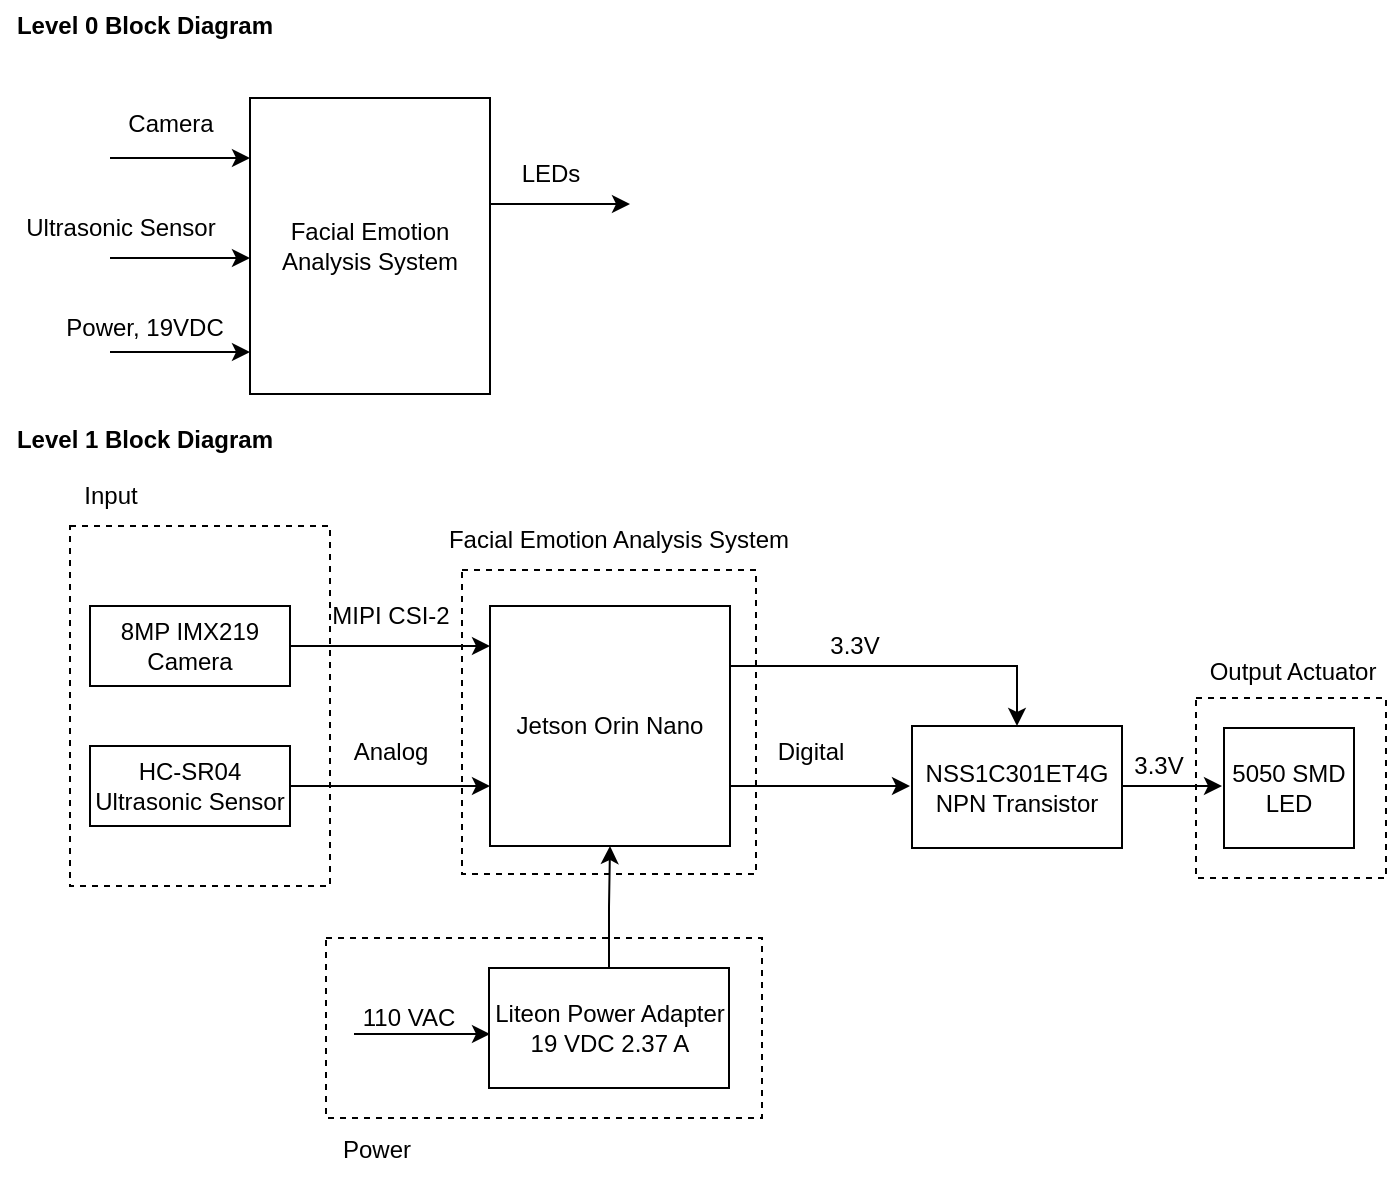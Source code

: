 <mxfile version="24.8.4">
  <diagram name="Page-1" id="p9yXSGwv0Ma8P5RC0_F1">
    <mxGraphModel dx="1434" dy="774" grid="1" gridSize="10" guides="1" tooltips="1" connect="1" arrows="1" fold="1" page="1" pageScale="1" pageWidth="850" pageHeight="1100" math="0" shadow="0">
      <root>
        <mxCell id="0" />
        <mxCell id="1" parent="0" />
        <mxCell id="c96_3Ocna6pA6UWMz_O9-1" value="LEDs" style="text;html=1;align=center;verticalAlign=middle;resizable=0;points=[];autosize=1;strokeColor=none;fillColor=none;" vertex="1" parent="1">
          <mxGeometry x="285" y="103" width="50" height="30" as="geometry" />
        </mxCell>
        <mxCell id="c96_3Ocna6pA6UWMz_O9-2" value="" style="rounded=0;whiteSpace=wrap;html=1;fillColor=none;dashed=1;" vertex="1" parent="1">
          <mxGeometry x="266" y="316" width="147" height="152" as="geometry" />
        </mxCell>
        <mxCell id="c96_3Ocna6pA6UWMz_O9-3" value="" style="rounded=0;whiteSpace=wrap;html=1;dashed=1;fillColor=none;" vertex="1" parent="1">
          <mxGeometry x="70" y="294" width="130" height="180" as="geometry" />
        </mxCell>
        <mxCell id="c96_3Ocna6pA6UWMz_O9-4" value="Facial Emotion Analysis System" style="rounded=0;whiteSpace=wrap;html=1;" vertex="1" parent="1">
          <mxGeometry x="160" y="80" width="120" height="148" as="geometry" />
        </mxCell>
        <mxCell id="c96_3Ocna6pA6UWMz_O9-5" value="" style="endArrow=classic;html=1;rounded=0;" edge="1" parent="1">
          <mxGeometry width="50" height="50" relative="1" as="geometry">
            <mxPoint x="90" y="110" as="sourcePoint" />
            <mxPoint x="160" y="110" as="targetPoint" />
          </mxGeometry>
        </mxCell>
        <mxCell id="c96_3Ocna6pA6UWMz_O9-6" value="" style="endArrow=classic;html=1;rounded=0;" edge="1" parent="1">
          <mxGeometry width="50" height="50" relative="1" as="geometry">
            <mxPoint x="90" y="160" as="sourcePoint" />
            <mxPoint x="160" y="160" as="targetPoint" />
          </mxGeometry>
        </mxCell>
        <mxCell id="c96_3Ocna6pA6UWMz_O9-7" value="" style="endArrow=classic;html=1;rounded=0;" edge="1" parent="1">
          <mxGeometry width="50" height="50" relative="1" as="geometry">
            <mxPoint x="280" y="133" as="sourcePoint" />
            <mxPoint x="350" y="133" as="targetPoint" />
          </mxGeometry>
        </mxCell>
        <mxCell id="c96_3Ocna6pA6UWMz_O9-8" value="Camera" style="text;html=1;align=center;verticalAlign=middle;resizable=0;points=[];autosize=1;strokeColor=none;fillColor=none;" vertex="1" parent="1">
          <mxGeometry x="85" y="78" width="70" height="30" as="geometry" />
        </mxCell>
        <mxCell id="c96_3Ocna6pA6UWMz_O9-9" value="Ultrasonic Sensor" style="text;html=1;align=center;verticalAlign=middle;resizable=0;points=[];autosize=1;strokeColor=none;fillColor=none;" vertex="1" parent="1">
          <mxGeometry x="35" y="130" width="120" height="30" as="geometry" />
        </mxCell>
        <mxCell id="c96_3Ocna6pA6UWMz_O9-10" style="edgeStyle=orthogonalEdgeStyle;rounded=0;orthogonalLoop=1;jettySize=auto;html=1;exitX=1;exitY=0.75;exitDx=0;exitDy=0;entryX=0;entryY=0.25;entryDx=0;entryDy=0;" edge="1" parent="1" source="c96_3Ocna6pA6UWMz_O9-12">
          <mxGeometry relative="1" as="geometry">
            <mxPoint x="490" y="424" as="targetPoint" />
          </mxGeometry>
        </mxCell>
        <mxCell id="c96_3Ocna6pA6UWMz_O9-11" style="edgeStyle=orthogonalEdgeStyle;rounded=0;orthogonalLoop=1;jettySize=auto;html=1;exitX=1;exitY=0.25;exitDx=0;exitDy=0;entryX=0.5;entryY=0;entryDx=0;entryDy=0;" edge="1" parent="1" source="c96_3Ocna6pA6UWMz_O9-12" target="c96_3Ocna6pA6UWMz_O9-28">
          <mxGeometry relative="1" as="geometry" />
        </mxCell>
        <mxCell id="c96_3Ocna6pA6UWMz_O9-12" value="Jetson Orin Nano" style="rounded=0;whiteSpace=wrap;html=1;" vertex="1" parent="1">
          <mxGeometry x="280" y="334" width="120" height="120" as="geometry" />
        </mxCell>
        <mxCell id="c96_3Ocna6pA6UWMz_O9-13" style="edgeStyle=orthogonalEdgeStyle;rounded=0;orthogonalLoop=1;jettySize=auto;html=1;exitX=1;exitY=0.5;exitDx=0;exitDy=0;entryX=0;entryY=0.75;entryDx=0;entryDy=0;" edge="1" parent="1" source="c96_3Ocna6pA6UWMz_O9-14" target="c96_3Ocna6pA6UWMz_O9-12">
          <mxGeometry relative="1" as="geometry" />
        </mxCell>
        <mxCell id="c96_3Ocna6pA6UWMz_O9-14" value="HC-SR04 Ultrasonic Sensor" style="rounded=0;whiteSpace=wrap;html=1;" vertex="1" parent="1">
          <mxGeometry x="80" y="404" width="100" height="40" as="geometry" />
        </mxCell>
        <mxCell id="c96_3Ocna6pA6UWMz_O9-15" value="8MP IMX219 Camera" style="rounded=0;whiteSpace=wrap;html=1;" vertex="1" parent="1">
          <mxGeometry x="80" y="334" width="100" height="40" as="geometry" />
        </mxCell>
        <mxCell id="c96_3Ocna6pA6UWMz_O9-16" style="edgeStyle=orthogonalEdgeStyle;rounded=0;orthogonalLoop=1;jettySize=auto;html=1;exitX=1;exitY=0.5;exitDx=0;exitDy=0;entryX=0;entryY=0.167;entryDx=0;entryDy=0;entryPerimeter=0;" edge="1" parent="1" source="c96_3Ocna6pA6UWMz_O9-15" target="c96_3Ocna6pA6UWMz_O9-12">
          <mxGeometry relative="1" as="geometry" />
        </mxCell>
        <mxCell id="c96_3Ocna6pA6UWMz_O9-17" value="MIPI CSI-2" style="text;html=1;align=center;verticalAlign=middle;resizable=0;points=[];autosize=1;strokeColor=none;fillColor=none;" vertex="1" parent="1">
          <mxGeometry x="190" y="324" width="80" height="30" as="geometry" />
        </mxCell>
        <mxCell id="c96_3Ocna6pA6UWMz_O9-18" value="Analog" style="text;html=1;align=center;verticalAlign=middle;resizable=0;points=[];autosize=1;strokeColor=none;fillColor=none;" vertex="1" parent="1">
          <mxGeometry x="200" y="392" width="60" height="30" as="geometry" />
        </mxCell>
        <mxCell id="c96_3Ocna6pA6UWMz_O9-19" value="Input" style="text;html=1;align=center;verticalAlign=middle;resizable=0;points=[];autosize=1;strokeColor=none;fillColor=none;" vertex="1" parent="1">
          <mxGeometry x="65" y="264" width="50" height="30" as="geometry" />
        </mxCell>
        <mxCell id="c96_3Ocna6pA6UWMz_O9-20" value="Digital" style="text;html=1;align=center;verticalAlign=middle;resizable=0;points=[];autosize=1;strokeColor=none;fillColor=none;" vertex="1" parent="1">
          <mxGeometry x="410" y="392" width="60" height="30" as="geometry" />
        </mxCell>
        <mxCell id="c96_3Ocna6pA6UWMz_O9-21" value="Facial Emotion Analysis System" style="text;html=1;align=center;verticalAlign=middle;resizable=0;points=[];autosize=1;strokeColor=none;fillColor=none;" vertex="1" parent="1">
          <mxGeometry x="251" y="288" width="185" height="26" as="geometry" />
        </mxCell>
        <mxCell id="c96_3Ocna6pA6UWMz_O9-22" value="" style="endArrow=classic;html=1;rounded=0;" edge="1" parent="1">
          <mxGeometry width="50" height="50" relative="1" as="geometry">
            <mxPoint x="90" y="207" as="sourcePoint" />
            <mxPoint x="160" y="207" as="targetPoint" />
          </mxGeometry>
        </mxCell>
        <mxCell id="c96_3Ocna6pA6UWMz_O9-23" value="Power, 19VDC" style="text;html=1;align=center;verticalAlign=middle;resizable=0;points=[];autosize=1;strokeColor=none;fillColor=none;" vertex="1" parent="1">
          <mxGeometry x="58" y="182" width="97" height="26" as="geometry" />
        </mxCell>
        <mxCell id="c96_3Ocna6pA6UWMz_O9-24" style="edgeStyle=orthogonalEdgeStyle;rounded=0;orthogonalLoop=1;jettySize=auto;html=1;exitX=0.5;exitY=0;exitDx=0;exitDy=0;entryX=0.5;entryY=1;entryDx=0;entryDy=0;" edge="1" parent="1" source="c96_3Ocna6pA6UWMz_O9-25" target="c96_3Ocna6pA6UWMz_O9-12">
          <mxGeometry relative="1" as="geometry" />
        </mxCell>
        <mxCell id="c96_3Ocna6pA6UWMz_O9-25" value="Liteon Power Adapter 19 VDC 2.37 A" style="rounded=0;whiteSpace=wrap;html=1;" vertex="1" parent="1">
          <mxGeometry x="279.5" y="515" width="120" height="60" as="geometry" />
        </mxCell>
        <mxCell id="c96_3Ocna6pA6UWMz_O9-26" value="" style="endArrow=classic;html=1;rounded=0;" edge="1" parent="1">
          <mxGeometry width="50" height="50" relative="1" as="geometry">
            <mxPoint x="212" y="548" as="sourcePoint" />
            <mxPoint x="280" y="548" as="targetPoint" />
          </mxGeometry>
        </mxCell>
        <mxCell id="c96_3Ocna6pA6UWMz_O9-27" value="110 VAC" style="text;html=1;align=center;verticalAlign=middle;resizable=0;points=[];autosize=1;strokeColor=none;fillColor=none;" vertex="1" parent="1">
          <mxGeometry x="207" y="527" width="63" height="26" as="geometry" />
        </mxCell>
        <mxCell id="c96_3Ocna6pA6UWMz_O9-28" value="&lt;div&gt;NSS1C301ET4G&lt;/div&gt;&lt;div&gt;NPN Transistor&lt;br&gt;&lt;/div&gt;" style="rounded=0;whiteSpace=wrap;html=1;" vertex="1" parent="1">
          <mxGeometry x="491" y="394" width="105" height="61" as="geometry" />
        </mxCell>
        <mxCell id="c96_3Ocna6pA6UWMz_O9-29" value="" style="endArrow=classic;html=1;rounded=0;" edge="1" parent="1">
          <mxGeometry width="50" height="50" relative="1" as="geometry">
            <mxPoint x="596" y="424" as="sourcePoint" />
            <mxPoint x="646" y="424" as="targetPoint" />
          </mxGeometry>
        </mxCell>
        <mxCell id="c96_3Ocna6pA6UWMz_O9-30" value="5050 SMD LED" style="rounded=0;whiteSpace=wrap;html=1;" vertex="1" parent="1">
          <mxGeometry x="647" y="395" width="65" height="60" as="geometry" />
        </mxCell>
        <mxCell id="c96_3Ocna6pA6UWMz_O9-31" value="3.3V" style="text;html=1;align=center;verticalAlign=middle;resizable=0;points=[];autosize=1;strokeColor=none;fillColor=none;" vertex="1" parent="1">
          <mxGeometry x="592.5" y="401" width="42" height="26" as="geometry" />
        </mxCell>
        <mxCell id="c96_3Ocna6pA6UWMz_O9-32" value="3.3V" style="text;html=1;align=center;verticalAlign=middle;resizable=0;points=[];autosize=1;strokeColor=none;fillColor=none;" vertex="1" parent="1">
          <mxGeometry x="440.5" y="341" width="42" height="26" as="geometry" />
        </mxCell>
        <mxCell id="c96_3Ocna6pA6UWMz_O9-33" value="" style="rounded=0;whiteSpace=wrap;html=1;fillColor=none;dashed=1;" vertex="1" parent="1">
          <mxGeometry x="633" y="380" width="95" height="90" as="geometry" />
        </mxCell>
        <mxCell id="c96_3Ocna6pA6UWMz_O9-34" value="Output Actuator" style="text;html=1;align=center;verticalAlign=middle;resizable=0;points=[];autosize=1;strokeColor=none;fillColor=none;" vertex="1" parent="1">
          <mxGeometry x="630" y="354" width="101" height="26" as="geometry" />
        </mxCell>
        <mxCell id="c96_3Ocna6pA6UWMz_O9-35" value="" style="rounded=0;whiteSpace=wrap;html=1;fillColor=none;dashed=1;" vertex="1" parent="1">
          <mxGeometry x="198" y="500" width="218" height="90" as="geometry" />
        </mxCell>
        <mxCell id="c96_3Ocna6pA6UWMz_O9-36" value="Power" style="text;html=1;align=center;verticalAlign=middle;resizable=0;points=[];autosize=1;strokeColor=none;fillColor=none;" vertex="1" parent="1">
          <mxGeometry x="196" y="593" width="53" height="26" as="geometry" />
        </mxCell>
        <mxCell id="c96_3Ocna6pA6UWMz_O9-37" value="&lt;b&gt;Level 0 Block Diagram&lt;br&gt;&lt;/b&gt;" style="text;html=1;align=center;verticalAlign=middle;resizable=0;points=[];autosize=1;strokeColor=none;fillColor=none;" vertex="1" parent="1">
          <mxGeometry x="35" y="31" width="144" height="26" as="geometry" />
        </mxCell>
        <mxCell id="c96_3Ocna6pA6UWMz_O9-38" value="&lt;b&gt;Level 1 Block Diagram&lt;br&gt;&lt;/b&gt;" style="text;html=1;align=center;verticalAlign=middle;resizable=0;points=[];autosize=1;strokeColor=none;fillColor=none;" vertex="1" parent="1">
          <mxGeometry x="35" y="238" width="144" height="26" as="geometry" />
        </mxCell>
      </root>
    </mxGraphModel>
  </diagram>
</mxfile>
